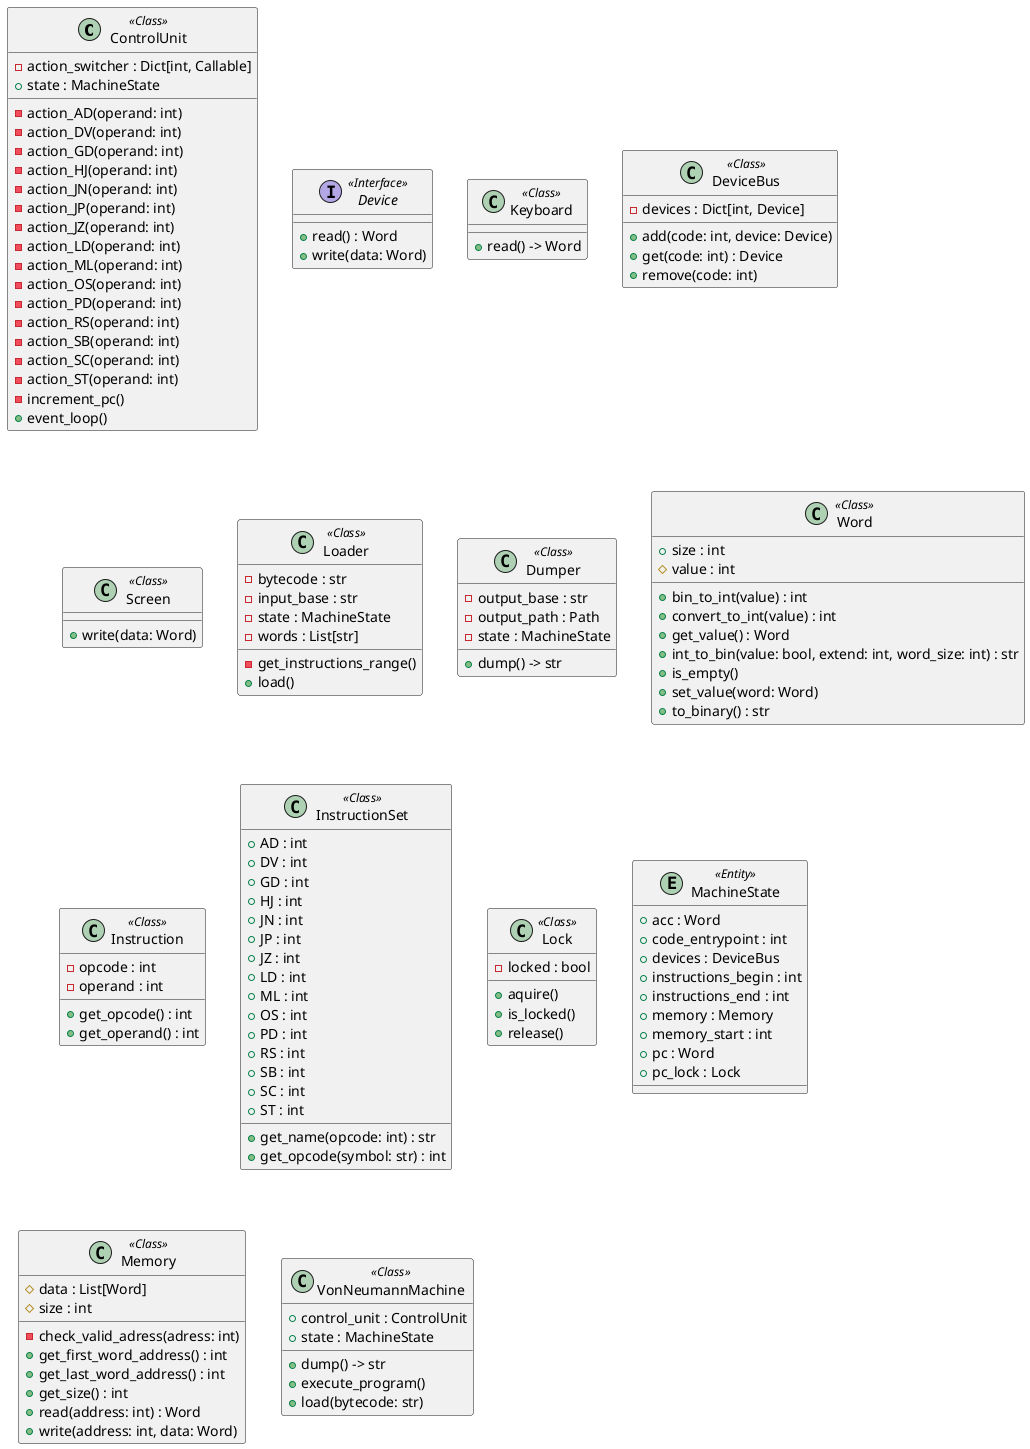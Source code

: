 @startuml classes
set namespaceSeparator none

''''''''''''''''''''''''''''''''''''''''''''''
'''''''''''''' PACKAGE: CONTROL ''''''''''''''
''''''''''''''''''''''''''''''''''''''''''''''

class "ControlUnit" as pyvnm.vm.control.ControlUnit <<Class>> {
  -action_switcher : Dict[int, Callable]
  +state : MachineState
  -action_AD(operand: int)
  -action_DV(operand: int)
  -action_GD(operand: int)
  -action_HJ(operand: int)
  -action_JN(operand: int)
  -action_JP(operand: int)
  -action_JZ(operand: int)
  -action_LD(operand: int)
  -action_ML(operand: int)
  -action_OS(operand: int)
  -action_PD(operand: int)
  -action_RS(operand: int)
  -action_SB(operand: int)
  -action_SC(operand: int)
  -action_ST(operand: int)
  -increment_pc()
  +event_loop()
}


'''''''''''''''''''''''''''''''''''''''''''''
'''''''''''''' PACKAGE: DEVICE ''''''''''''''
'''''''''''''''''''''''''''''''''''''''''''''

interface "Device" as pyvnm.vm.device.Device <<Interface>> {
  +read() : Word
  +write(data: Word)
}

class "Keyboard" as pyvnm.vm.device.Keyboard <<Class>> {
  +read() -> Word
}

class "DeviceBus" as pyvnm.vm.device.DeviceBus <<Class>> {
  -devices : Dict[int, Device]
  +add(code: int, device: Device)
  +get(code: int) : Device 
  +remove(code: int)
}

class "Screen" as pyvnm.vm.device.Screen <<Class>> {
  +write(data: Word)
}


'''''''''''''''''''''''''''''''''''''''''
'''''''''''''' PACKAGE: IO ''''''''''''''
'''''''''''''''''''''''''''''''''''''''''

class "Loader" as pyvnm.vm.io.Loader <<Class>> {
  -bytecode : str
  -input_base : str
  -state : MachineState
  -words : List[str]
  -get_instructions_range()
  +load()
}

class "Dumper" as pyvnm.vm.io.Dumper <<Class>> {
  -output_base : str
  -output_path : Path
  -state : MachineState
  +dump() -> str
}


''''''''''''''''''''''''''''''''''''''''''
'''''''''''''' PACKAGE: ISA ''''''''''''''
''''''''''''''''''''''''''''''''''''''''''

class "Word" as pyvnm.vm.isa.Word <<Class>> {
  +size : int
  #value : int
  +bin_to_int(value) : int
  +convert_to_int(value) : int
  +get_value() : Word
  +int_to_bin(value: bool, extend: int, word_size: int) : str
  +is_empty()
  +set_value(word: Word)
  +to_binary() : str
}

class "Instruction" as pyvnm.vm.isa.Instruction <<Class>> {
  -opcode : int
  -operand : int
  +get_opcode() : int
  +get_operand() : int
}

class "InstructionSet" as pyvnm.vm.isa.InstructionSet <<Class>> {
  +AD : int
  +DV : int
  +GD : int
  +HJ : int
  +JN : int
  +JP : int
  +JZ : int
  +LD : int
  +ML : int
  +OS : int
  +PD : int
  +RS : int
  +SB : int
  +SC : int
  +ST : int
  +get_name(opcode: int) : str
  +get_opcode(symbol: str) : int
}


'''''''''''''''''''''''''''''''''''''''''''''
'''''''''''''' PACKAGE: UTILS '''''''''''''''
'''''''''''''''''''''''''''''''''''''''''''''

class "Lock" as pyvnm.vm.utils.Lock <<Class>> {
  -locked : bool
  +aquire()
  +is_locked()
  +release()
}


''''''''''''''''''''''''''''''''''''''''''''
'''''''''''''' PACKAGE: STATE ''''''''''''''
''''''''''''''''''''''''''''''''''''''''''''

entity "MachineState" as pyvnm.vm.state.MachineState <<Entity>> {
  +acc : Word
  +code_entrypoint : int
  +devices : DeviceBus
  +instructions_begin : int
  +instructions_end : int
  +memory : Memory
  +memory_start : int
  +pc : Word
  +pc_lock : Lock
}


'''''''''''''''''''''''''''''''''''''''''''''
'''''''''''''' PACKAGE: MEMORY ''''''''''''''
'''''''''''''''''''''''''''''''''''''''''''''

class "Memory" as pyvnm.vm.memory.Memory <<Class>> {
  #data : List[Word]
  #size : int
  -check_valid_adress(adress: int)
  +get_first_word_address() : int
  +get_last_word_address() : int
  +get_size() : int
  +read(address: int) : Word
  +write(address: int, data: Word)
}


''''''''''''''''''''''''''''''''''''''''''
'''''''''''''' PACKAGE: VNM ''''''''''''''
''''''''''''''''''''''''''''''''''''''''''

class "VonNeumannMachine" as pyvnm.vm.vnm.VonNeumannMachine <<Class>> {
  +control_unit : ControlUnit
  +state : MachineState
  +dump() -> str
  +execute_program()
  +load(bytecode: str)
}
@enduml
